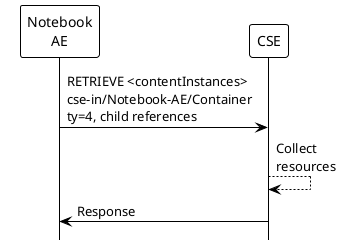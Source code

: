 @startuml
hide footbox
!theme plain
skinparam backgroundcolor transparent

participant "Notebook\nAE" as AE 
participant "CSE" as CSE 

AE -> CSE: RETRIEVE <contentInstances>\ncse-in/Notebook-AE/Container\nty=4, child references
CSE --> CSE: Collect\nresources
AE <- CSE: Response

@enduml